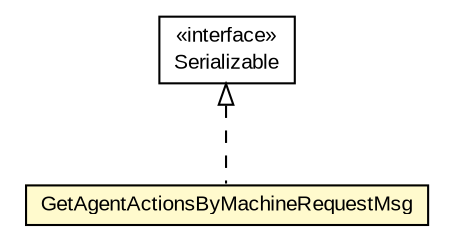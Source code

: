 #!/usr/local/bin/dot
#
# Class diagram 
# Generated by UMLGraph version R5_6-24-gf6e263 (http://www.umlgraph.org/)
#

digraph G {
	edge [fontname="arial",fontsize=10,labelfontname="arial",labelfontsize=10];
	node [fontname="arial",fontsize=10,shape=plaintext];
	nodesep=0.25;
	ranksep=0.5;
	// org.miloss.fgsms.services.interfaces.policyconfiguration.GetAgentActionsByMachineRequestMsg
	c369003 [label=<<table title="org.miloss.fgsms.services.interfaces.policyconfiguration.GetAgentActionsByMachineRequestMsg" border="0" cellborder="1" cellspacing="0" cellpadding="2" port="p" bgcolor="lemonChiffon" href="./GetAgentActionsByMachineRequestMsg.html">
		<tr><td><table border="0" cellspacing="0" cellpadding="1">
<tr><td align="center" balign="center"> GetAgentActionsByMachineRequestMsg </td></tr>
		</table></td></tr>
		</table>>, URL="./GetAgentActionsByMachineRequestMsg.html", fontname="arial", fontcolor="black", fontsize=10.0];
	//org.miloss.fgsms.services.interfaces.policyconfiguration.GetAgentActionsByMachineRequestMsg implements java.io.Serializable
	c369564:p -> c369003:p [dir=back,arrowtail=empty,style=dashed];
	// java.io.Serializable
	c369564 [label=<<table title="java.io.Serializable" border="0" cellborder="1" cellspacing="0" cellpadding="2" port="p" href="http://java.sun.com/j2se/1.4.2/docs/api/java/io/Serializable.html">
		<tr><td><table border="0" cellspacing="0" cellpadding="1">
<tr><td align="center" balign="center"> &#171;interface&#187; </td></tr>
<tr><td align="center" balign="center"> Serializable </td></tr>
		</table></td></tr>
		</table>>, URL="http://java.sun.com/j2se/1.4.2/docs/api/java/io/Serializable.html", fontname="arial", fontcolor="black", fontsize=10.0];
}

